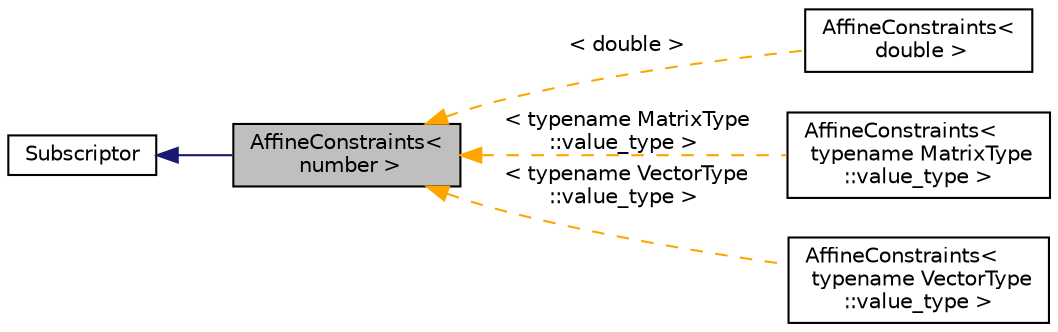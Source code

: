 digraph "AffineConstraints&lt; number &gt;"
{
 // LATEX_PDF_SIZE
  edge [fontname="Helvetica",fontsize="10",labelfontname="Helvetica",labelfontsize="10"];
  node [fontname="Helvetica",fontsize="10",shape=record];
  rankdir="LR";
  Node1 [label="AffineConstraints\<\l number \>",height=0.2,width=0.4,color="black", fillcolor="grey75", style="filled", fontcolor="black",tooltip=" "];
  Node2 -> Node1 [dir="back",color="midnightblue",fontsize="10",style="solid",fontname="Helvetica"];
  Node2 [label="Subscriptor",height=0.2,width=0.4,color="black", fillcolor="white", style="filled",URL="$classSubscriptor.html",tooltip=" "];
  Node1 -> Node3 [dir="back",color="orange",fontsize="10",style="dashed",label=" \< double \>" ,fontname="Helvetica"];
  Node3 [label="AffineConstraints\<\l double \>",height=0.2,width=0.4,color="black", fillcolor="white", style="filled",URL="$classAffineConstraints.html",tooltip=" "];
  Node1 -> Node4 [dir="back",color="orange",fontsize="10",style="dashed",label=" \< typename MatrixType\l::value_type \>" ,fontname="Helvetica"];
  Node4 [label="AffineConstraints\<\l typename MatrixType\l::value_type \>",height=0.2,width=0.4,color="black", fillcolor="white", style="filled",URL="$classAffineConstraints.html",tooltip=" "];
  Node1 -> Node5 [dir="back",color="orange",fontsize="10",style="dashed",label=" \< typename VectorType\l::value_type \>" ,fontname="Helvetica"];
  Node5 [label="AffineConstraints\<\l typename VectorType\l::value_type \>",height=0.2,width=0.4,color="black", fillcolor="white", style="filled",URL="$classAffineConstraints.html",tooltip=" "];
}
